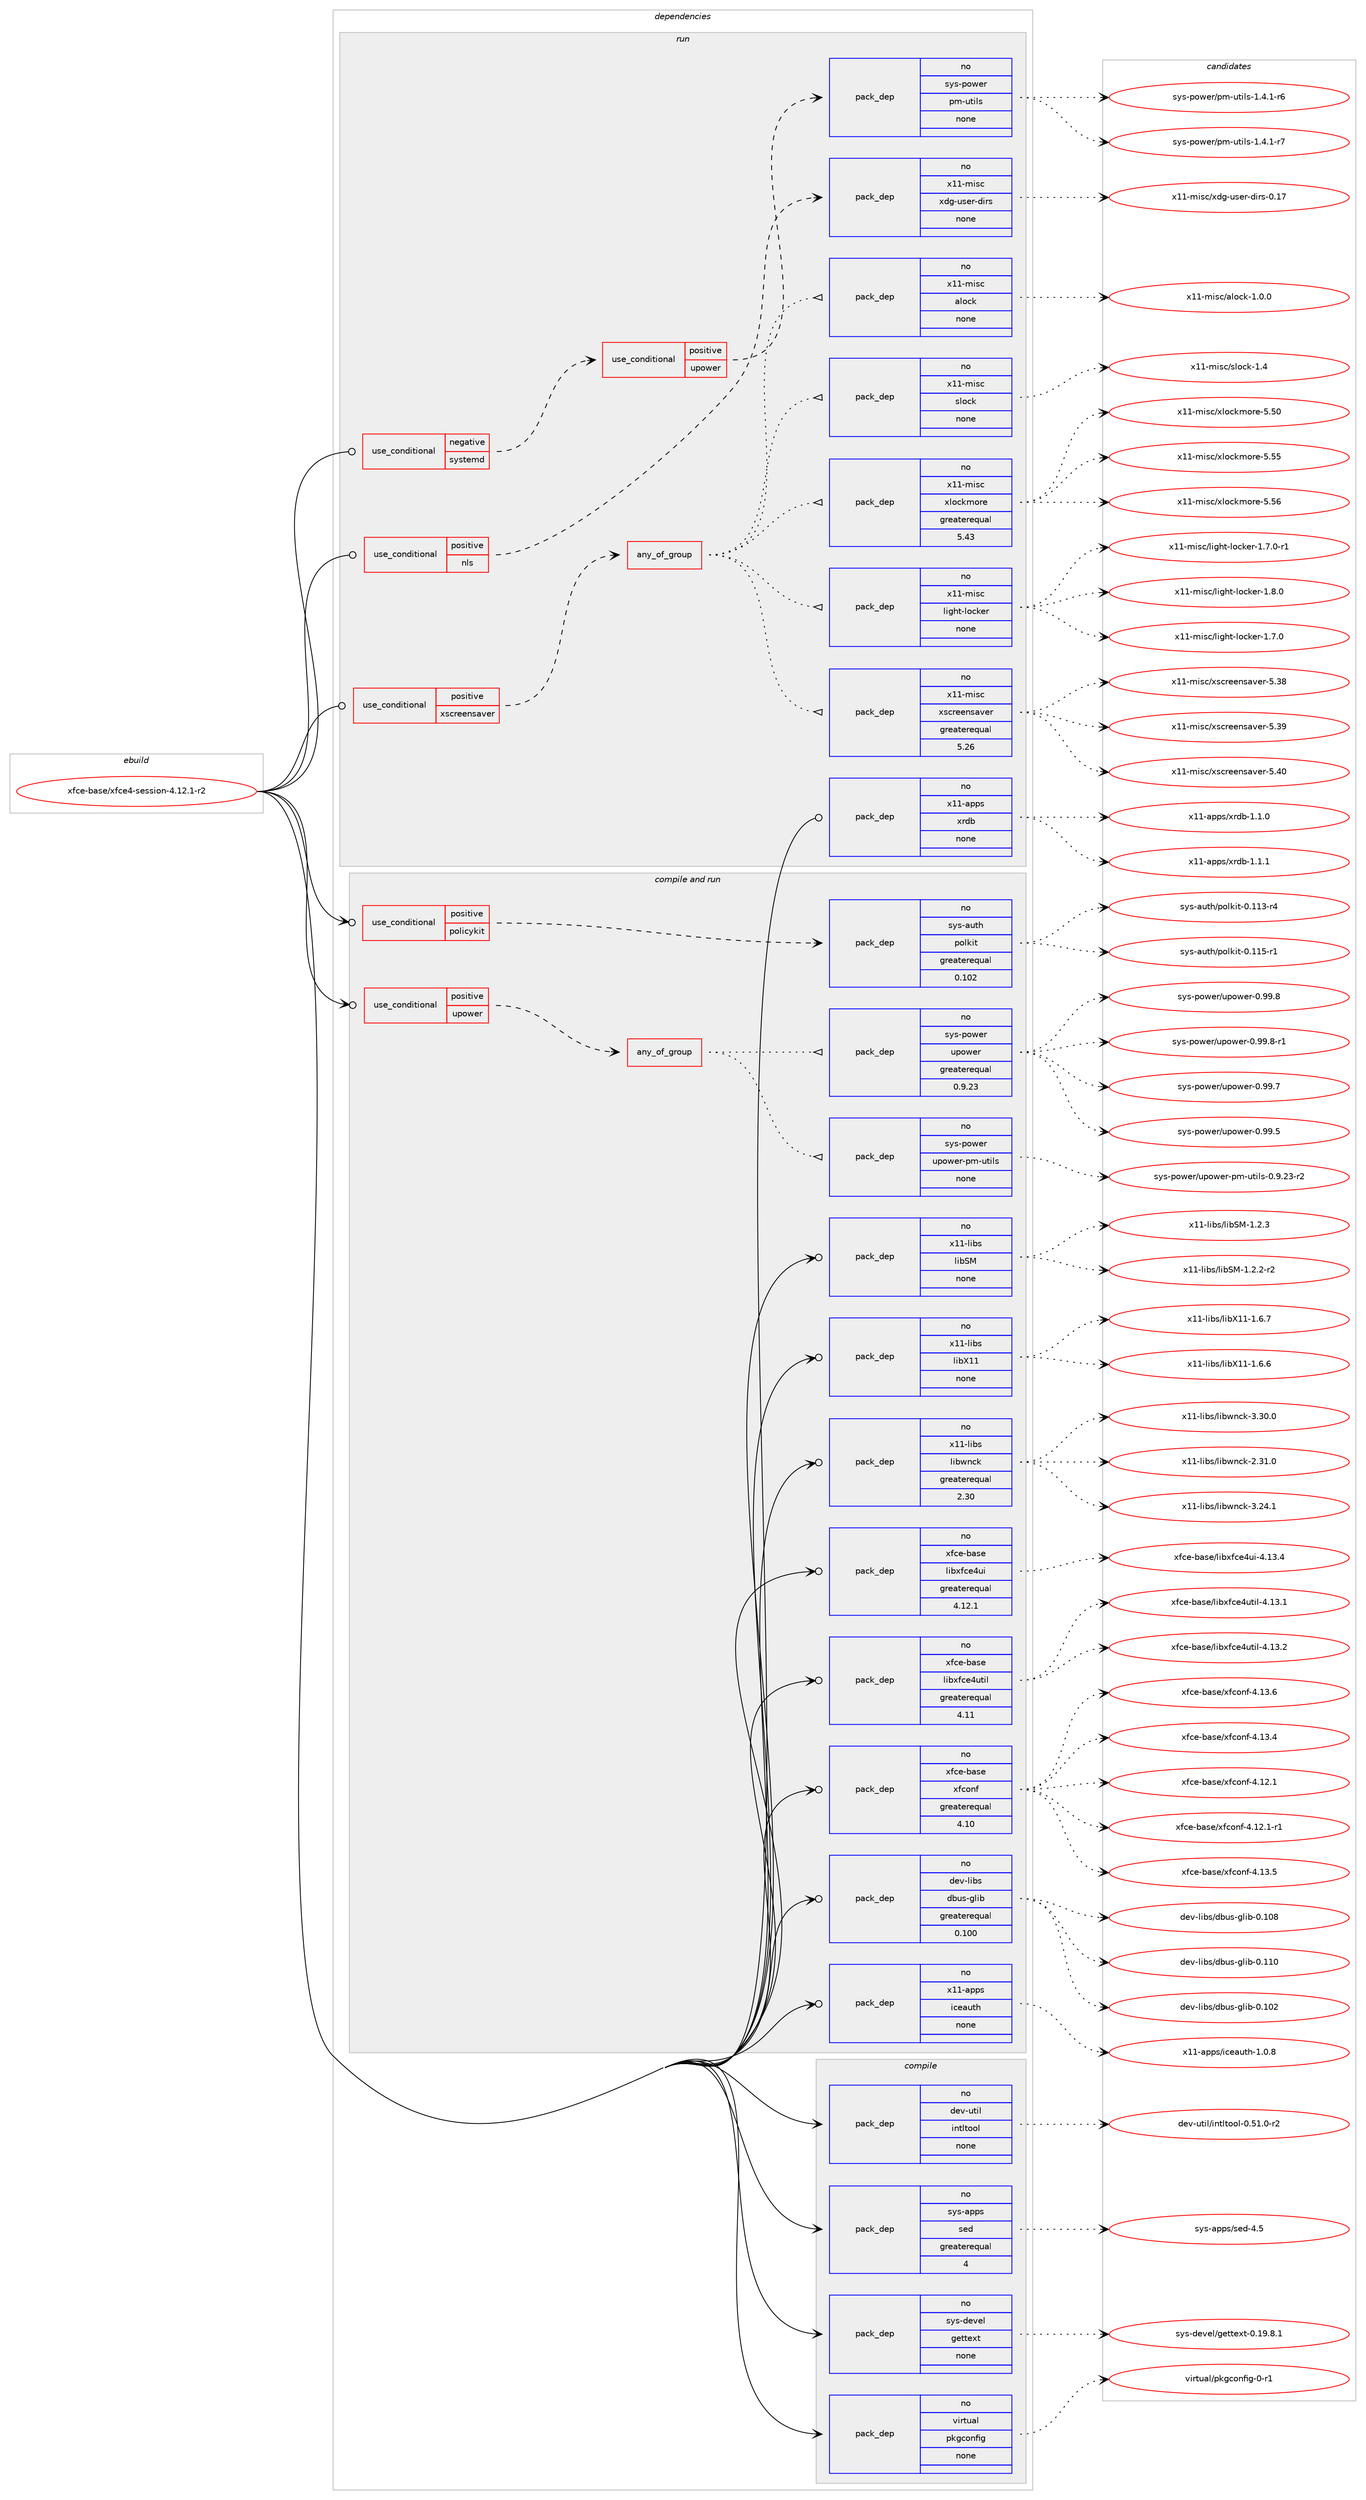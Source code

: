 digraph prolog {

# *************
# Graph options
# *************

newrank=true;
concentrate=true;
compound=true;
graph [rankdir=LR,fontname=Helvetica,fontsize=10,ranksep=1.5];#, ranksep=2.5, nodesep=0.2];
edge  [arrowhead=vee];
node  [fontname=Helvetica,fontsize=10];

# **********
# The ebuild
# **********

subgraph cluster_leftcol {
color=gray;
rank=same;
label=<<i>ebuild</i>>;
id [label="xfce-base/xfce4-session-4.12.1-r2", color=red, width=4, href="../xfce-base/xfce4-session-4.12.1-r2.svg"];
}

# ****************
# The dependencies
# ****************

subgraph cluster_midcol {
color=gray;
label=<<i>dependencies</i>>;
subgraph cluster_compile {
fillcolor="#eeeeee";
style=filled;
label=<<i>compile</i>>;
subgraph pack7738 {
dependency9715 [label=<<TABLE BORDER="0" CELLBORDER="1" CELLSPACING="0" CELLPADDING="4" WIDTH="220"><TR><TD ROWSPAN="6" CELLPADDING="30">pack_dep</TD></TR><TR><TD WIDTH="110">no</TD></TR><TR><TD>dev-util</TD></TR><TR><TD>intltool</TD></TR><TR><TD>none</TD></TR><TR><TD></TD></TR></TABLE>>, shape=none, color=blue];
}
id:e -> dependency9715:w [weight=20,style="solid",arrowhead="vee"];
subgraph pack7739 {
dependency9716 [label=<<TABLE BORDER="0" CELLBORDER="1" CELLSPACING="0" CELLPADDING="4" WIDTH="220"><TR><TD ROWSPAN="6" CELLPADDING="30">pack_dep</TD></TR><TR><TD WIDTH="110">no</TD></TR><TR><TD>sys-apps</TD></TR><TR><TD>sed</TD></TR><TR><TD>greaterequal</TD></TR><TR><TD>4</TD></TR></TABLE>>, shape=none, color=blue];
}
id:e -> dependency9716:w [weight=20,style="solid",arrowhead="vee"];
subgraph pack7740 {
dependency9717 [label=<<TABLE BORDER="0" CELLBORDER="1" CELLSPACING="0" CELLPADDING="4" WIDTH="220"><TR><TD ROWSPAN="6" CELLPADDING="30">pack_dep</TD></TR><TR><TD WIDTH="110">no</TD></TR><TR><TD>sys-devel</TD></TR><TR><TD>gettext</TD></TR><TR><TD>none</TD></TR><TR><TD></TD></TR></TABLE>>, shape=none, color=blue];
}
id:e -> dependency9717:w [weight=20,style="solid",arrowhead="vee"];
subgraph pack7741 {
dependency9718 [label=<<TABLE BORDER="0" CELLBORDER="1" CELLSPACING="0" CELLPADDING="4" WIDTH="220"><TR><TD ROWSPAN="6" CELLPADDING="30">pack_dep</TD></TR><TR><TD WIDTH="110">no</TD></TR><TR><TD>virtual</TD></TR><TR><TD>pkgconfig</TD></TR><TR><TD>none</TD></TR><TR><TD></TD></TR></TABLE>>, shape=none, color=blue];
}
id:e -> dependency9718:w [weight=20,style="solid",arrowhead="vee"];
}
subgraph cluster_compileandrun {
fillcolor="#eeeeee";
style=filled;
label=<<i>compile and run</i>>;
subgraph cond1742 {
dependency9719 [label=<<TABLE BORDER="0" CELLBORDER="1" CELLSPACING="0" CELLPADDING="4"><TR><TD ROWSPAN="3" CELLPADDING="10">use_conditional</TD></TR><TR><TD>positive</TD></TR><TR><TD>policykit</TD></TR></TABLE>>, shape=none, color=red];
subgraph pack7742 {
dependency9720 [label=<<TABLE BORDER="0" CELLBORDER="1" CELLSPACING="0" CELLPADDING="4" WIDTH="220"><TR><TD ROWSPAN="6" CELLPADDING="30">pack_dep</TD></TR><TR><TD WIDTH="110">no</TD></TR><TR><TD>sys-auth</TD></TR><TR><TD>polkit</TD></TR><TR><TD>greaterequal</TD></TR><TR><TD>0.102</TD></TR></TABLE>>, shape=none, color=blue];
}
dependency9719:e -> dependency9720:w [weight=20,style="dashed",arrowhead="vee"];
}
id:e -> dependency9719:w [weight=20,style="solid",arrowhead="odotvee"];
subgraph cond1743 {
dependency9721 [label=<<TABLE BORDER="0" CELLBORDER="1" CELLSPACING="0" CELLPADDING="4"><TR><TD ROWSPAN="3" CELLPADDING="10">use_conditional</TD></TR><TR><TD>positive</TD></TR><TR><TD>upower</TD></TR></TABLE>>, shape=none, color=red];
subgraph any225 {
dependency9722 [label=<<TABLE BORDER="0" CELLBORDER="1" CELLSPACING="0" CELLPADDING="4"><TR><TD CELLPADDING="10">any_of_group</TD></TR></TABLE>>, shape=none, color=red];subgraph pack7743 {
dependency9723 [label=<<TABLE BORDER="0" CELLBORDER="1" CELLSPACING="0" CELLPADDING="4" WIDTH="220"><TR><TD ROWSPAN="6" CELLPADDING="30">pack_dep</TD></TR><TR><TD WIDTH="110">no</TD></TR><TR><TD>sys-power</TD></TR><TR><TD>upower</TD></TR><TR><TD>greaterequal</TD></TR><TR><TD>0.9.23</TD></TR></TABLE>>, shape=none, color=blue];
}
dependency9722:e -> dependency9723:w [weight=20,style="dotted",arrowhead="oinv"];
subgraph pack7744 {
dependency9724 [label=<<TABLE BORDER="0" CELLBORDER="1" CELLSPACING="0" CELLPADDING="4" WIDTH="220"><TR><TD ROWSPAN="6" CELLPADDING="30">pack_dep</TD></TR><TR><TD WIDTH="110">no</TD></TR><TR><TD>sys-power</TD></TR><TR><TD>upower-pm-utils</TD></TR><TR><TD>none</TD></TR><TR><TD></TD></TR></TABLE>>, shape=none, color=blue];
}
dependency9722:e -> dependency9724:w [weight=20,style="dotted",arrowhead="oinv"];
}
dependency9721:e -> dependency9722:w [weight=20,style="dashed",arrowhead="vee"];
}
id:e -> dependency9721:w [weight=20,style="solid",arrowhead="odotvee"];
subgraph pack7745 {
dependency9725 [label=<<TABLE BORDER="0" CELLBORDER="1" CELLSPACING="0" CELLPADDING="4" WIDTH="220"><TR><TD ROWSPAN="6" CELLPADDING="30">pack_dep</TD></TR><TR><TD WIDTH="110">no</TD></TR><TR><TD>dev-libs</TD></TR><TR><TD>dbus-glib</TD></TR><TR><TD>greaterequal</TD></TR><TR><TD>0.100</TD></TR></TABLE>>, shape=none, color=blue];
}
id:e -> dependency9725:w [weight=20,style="solid",arrowhead="odotvee"];
subgraph pack7746 {
dependency9726 [label=<<TABLE BORDER="0" CELLBORDER="1" CELLSPACING="0" CELLPADDING="4" WIDTH="220"><TR><TD ROWSPAN="6" CELLPADDING="30">pack_dep</TD></TR><TR><TD WIDTH="110">no</TD></TR><TR><TD>x11-apps</TD></TR><TR><TD>iceauth</TD></TR><TR><TD>none</TD></TR><TR><TD></TD></TR></TABLE>>, shape=none, color=blue];
}
id:e -> dependency9726:w [weight=20,style="solid",arrowhead="odotvee"];
subgraph pack7747 {
dependency9727 [label=<<TABLE BORDER="0" CELLBORDER="1" CELLSPACING="0" CELLPADDING="4" WIDTH="220"><TR><TD ROWSPAN="6" CELLPADDING="30">pack_dep</TD></TR><TR><TD WIDTH="110">no</TD></TR><TR><TD>x11-libs</TD></TR><TR><TD>libSM</TD></TR><TR><TD>none</TD></TR><TR><TD></TD></TR></TABLE>>, shape=none, color=blue];
}
id:e -> dependency9727:w [weight=20,style="solid",arrowhead="odotvee"];
subgraph pack7748 {
dependency9728 [label=<<TABLE BORDER="0" CELLBORDER="1" CELLSPACING="0" CELLPADDING="4" WIDTH="220"><TR><TD ROWSPAN="6" CELLPADDING="30">pack_dep</TD></TR><TR><TD WIDTH="110">no</TD></TR><TR><TD>x11-libs</TD></TR><TR><TD>libX11</TD></TR><TR><TD>none</TD></TR><TR><TD></TD></TR></TABLE>>, shape=none, color=blue];
}
id:e -> dependency9728:w [weight=20,style="solid",arrowhead="odotvee"];
subgraph pack7749 {
dependency9729 [label=<<TABLE BORDER="0" CELLBORDER="1" CELLSPACING="0" CELLPADDING="4" WIDTH="220"><TR><TD ROWSPAN="6" CELLPADDING="30">pack_dep</TD></TR><TR><TD WIDTH="110">no</TD></TR><TR><TD>x11-libs</TD></TR><TR><TD>libwnck</TD></TR><TR><TD>greaterequal</TD></TR><TR><TD>2.30</TD></TR></TABLE>>, shape=none, color=blue];
}
id:e -> dependency9729:w [weight=20,style="solid",arrowhead="odotvee"];
subgraph pack7750 {
dependency9730 [label=<<TABLE BORDER="0" CELLBORDER="1" CELLSPACING="0" CELLPADDING="4" WIDTH="220"><TR><TD ROWSPAN="6" CELLPADDING="30">pack_dep</TD></TR><TR><TD WIDTH="110">no</TD></TR><TR><TD>xfce-base</TD></TR><TR><TD>libxfce4ui</TD></TR><TR><TD>greaterequal</TD></TR><TR><TD>4.12.1</TD></TR></TABLE>>, shape=none, color=blue];
}
id:e -> dependency9730:w [weight=20,style="solid",arrowhead="odotvee"];
subgraph pack7751 {
dependency9731 [label=<<TABLE BORDER="0" CELLBORDER="1" CELLSPACING="0" CELLPADDING="4" WIDTH="220"><TR><TD ROWSPAN="6" CELLPADDING="30">pack_dep</TD></TR><TR><TD WIDTH="110">no</TD></TR><TR><TD>xfce-base</TD></TR><TR><TD>libxfce4util</TD></TR><TR><TD>greaterequal</TD></TR><TR><TD>4.11</TD></TR></TABLE>>, shape=none, color=blue];
}
id:e -> dependency9731:w [weight=20,style="solid",arrowhead="odotvee"];
subgraph pack7752 {
dependency9732 [label=<<TABLE BORDER="0" CELLBORDER="1" CELLSPACING="0" CELLPADDING="4" WIDTH="220"><TR><TD ROWSPAN="6" CELLPADDING="30">pack_dep</TD></TR><TR><TD WIDTH="110">no</TD></TR><TR><TD>xfce-base</TD></TR><TR><TD>xfconf</TD></TR><TR><TD>greaterequal</TD></TR><TR><TD>4.10</TD></TR></TABLE>>, shape=none, color=blue];
}
id:e -> dependency9732:w [weight=20,style="solid",arrowhead="odotvee"];
}
subgraph cluster_run {
fillcolor="#eeeeee";
style=filled;
label=<<i>run</i>>;
subgraph cond1744 {
dependency9733 [label=<<TABLE BORDER="0" CELLBORDER="1" CELLSPACING="0" CELLPADDING="4"><TR><TD ROWSPAN="3" CELLPADDING="10">use_conditional</TD></TR><TR><TD>negative</TD></TR><TR><TD>systemd</TD></TR></TABLE>>, shape=none, color=red];
subgraph cond1745 {
dependency9734 [label=<<TABLE BORDER="0" CELLBORDER="1" CELLSPACING="0" CELLPADDING="4"><TR><TD ROWSPAN="3" CELLPADDING="10">use_conditional</TD></TR><TR><TD>positive</TD></TR><TR><TD>upower</TD></TR></TABLE>>, shape=none, color=red];
subgraph pack7753 {
dependency9735 [label=<<TABLE BORDER="0" CELLBORDER="1" CELLSPACING="0" CELLPADDING="4" WIDTH="220"><TR><TD ROWSPAN="6" CELLPADDING="30">pack_dep</TD></TR><TR><TD WIDTH="110">no</TD></TR><TR><TD>sys-power</TD></TR><TR><TD>pm-utils</TD></TR><TR><TD>none</TD></TR><TR><TD></TD></TR></TABLE>>, shape=none, color=blue];
}
dependency9734:e -> dependency9735:w [weight=20,style="dashed",arrowhead="vee"];
}
dependency9733:e -> dependency9734:w [weight=20,style="dashed",arrowhead="vee"];
}
id:e -> dependency9733:w [weight=20,style="solid",arrowhead="odot"];
subgraph cond1746 {
dependency9736 [label=<<TABLE BORDER="0" CELLBORDER="1" CELLSPACING="0" CELLPADDING="4"><TR><TD ROWSPAN="3" CELLPADDING="10">use_conditional</TD></TR><TR><TD>positive</TD></TR><TR><TD>nls</TD></TR></TABLE>>, shape=none, color=red];
subgraph pack7754 {
dependency9737 [label=<<TABLE BORDER="0" CELLBORDER="1" CELLSPACING="0" CELLPADDING="4" WIDTH="220"><TR><TD ROWSPAN="6" CELLPADDING="30">pack_dep</TD></TR><TR><TD WIDTH="110">no</TD></TR><TR><TD>x11-misc</TD></TR><TR><TD>xdg-user-dirs</TD></TR><TR><TD>none</TD></TR><TR><TD></TD></TR></TABLE>>, shape=none, color=blue];
}
dependency9736:e -> dependency9737:w [weight=20,style="dashed",arrowhead="vee"];
}
id:e -> dependency9736:w [weight=20,style="solid",arrowhead="odot"];
subgraph cond1747 {
dependency9738 [label=<<TABLE BORDER="0" CELLBORDER="1" CELLSPACING="0" CELLPADDING="4"><TR><TD ROWSPAN="3" CELLPADDING="10">use_conditional</TD></TR><TR><TD>positive</TD></TR><TR><TD>xscreensaver</TD></TR></TABLE>>, shape=none, color=red];
subgraph any226 {
dependency9739 [label=<<TABLE BORDER="0" CELLBORDER="1" CELLSPACING="0" CELLPADDING="4"><TR><TD CELLPADDING="10">any_of_group</TD></TR></TABLE>>, shape=none, color=red];subgraph pack7755 {
dependency9740 [label=<<TABLE BORDER="0" CELLBORDER="1" CELLSPACING="0" CELLPADDING="4" WIDTH="220"><TR><TD ROWSPAN="6" CELLPADDING="30">pack_dep</TD></TR><TR><TD WIDTH="110">no</TD></TR><TR><TD>x11-misc</TD></TR><TR><TD>xscreensaver</TD></TR><TR><TD>greaterequal</TD></TR><TR><TD>5.26</TD></TR></TABLE>>, shape=none, color=blue];
}
dependency9739:e -> dependency9740:w [weight=20,style="dotted",arrowhead="oinv"];
subgraph pack7756 {
dependency9741 [label=<<TABLE BORDER="0" CELLBORDER="1" CELLSPACING="0" CELLPADDING="4" WIDTH="220"><TR><TD ROWSPAN="6" CELLPADDING="30">pack_dep</TD></TR><TR><TD WIDTH="110">no</TD></TR><TR><TD>x11-misc</TD></TR><TR><TD>light-locker</TD></TR><TR><TD>none</TD></TR><TR><TD></TD></TR></TABLE>>, shape=none, color=blue];
}
dependency9739:e -> dependency9741:w [weight=20,style="dotted",arrowhead="oinv"];
subgraph pack7757 {
dependency9742 [label=<<TABLE BORDER="0" CELLBORDER="1" CELLSPACING="0" CELLPADDING="4" WIDTH="220"><TR><TD ROWSPAN="6" CELLPADDING="30">pack_dep</TD></TR><TR><TD WIDTH="110">no</TD></TR><TR><TD>x11-misc</TD></TR><TR><TD>xlockmore</TD></TR><TR><TD>greaterequal</TD></TR><TR><TD>5.43</TD></TR></TABLE>>, shape=none, color=blue];
}
dependency9739:e -> dependency9742:w [weight=20,style="dotted",arrowhead="oinv"];
subgraph pack7758 {
dependency9743 [label=<<TABLE BORDER="0" CELLBORDER="1" CELLSPACING="0" CELLPADDING="4" WIDTH="220"><TR><TD ROWSPAN="6" CELLPADDING="30">pack_dep</TD></TR><TR><TD WIDTH="110">no</TD></TR><TR><TD>x11-misc</TD></TR><TR><TD>slock</TD></TR><TR><TD>none</TD></TR><TR><TD></TD></TR></TABLE>>, shape=none, color=blue];
}
dependency9739:e -> dependency9743:w [weight=20,style="dotted",arrowhead="oinv"];
subgraph pack7759 {
dependency9744 [label=<<TABLE BORDER="0" CELLBORDER="1" CELLSPACING="0" CELLPADDING="4" WIDTH="220"><TR><TD ROWSPAN="6" CELLPADDING="30">pack_dep</TD></TR><TR><TD WIDTH="110">no</TD></TR><TR><TD>x11-misc</TD></TR><TR><TD>alock</TD></TR><TR><TD>none</TD></TR><TR><TD></TD></TR></TABLE>>, shape=none, color=blue];
}
dependency9739:e -> dependency9744:w [weight=20,style="dotted",arrowhead="oinv"];
}
dependency9738:e -> dependency9739:w [weight=20,style="dashed",arrowhead="vee"];
}
id:e -> dependency9738:w [weight=20,style="solid",arrowhead="odot"];
subgraph pack7760 {
dependency9745 [label=<<TABLE BORDER="0" CELLBORDER="1" CELLSPACING="0" CELLPADDING="4" WIDTH="220"><TR><TD ROWSPAN="6" CELLPADDING="30">pack_dep</TD></TR><TR><TD WIDTH="110">no</TD></TR><TR><TD>x11-apps</TD></TR><TR><TD>xrdb</TD></TR><TR><TD>none</TD></TR><TR><TD></TD></TR></TABLE>>, shape=none, color=blue];
}
id:e -> dependency9745:w [weight=20,style="solid",arrowhead="odot"];
}
}

# **************
# The candidates
# **************

subgraph cluster_choices {
rank=same;
color=gray;
label=<<i>candidates</i>>;

subgraph choice7738 {
color=black;
nodesep=1;
choice1001011184511711610510847105110116108116111111108454846534946484511450 [label="dev-util/intltool-0.51.0-r2", color=red, width=4,href="../dev-util/intltool-0.51.0-r2.svg"];
dependency9715:e -> choice1001011184511711610510847105110116108116111111108454846534946484511450:w [style=dotted,weight="100"];
}
subgraph choice7739 {
color=black;
nodesep=1;
choice11512111545971121121154711510110045524653 [label="sys-apps/sed-4.5", color=red, width=4,href="../sys-apps/sed-4.5.svg"];
dependency9716:e -> choice11512111545971121121154711510110045524653:w [style=dotted,weight="100"];
}
subgraph choice7740 {
color=black;
nodesep=1;
choice1151211154510010111810110847103101116116101120116454846495746564649 [label="sys-devel/gettext-0.19.8.1", color=red, width=4,href="../sys-devel/gettext-0.19.8.1.svg"];
dependency9717:e -> choice1151211154510010111810110847103101116116101120116454846495746564649:w [style=dotted,weight="100"];
}
subgraph choice7741 {
color=black;
nodesep=1;
choice11810511411611797108471121071039911111010210510345484511449 [label="virtual/pkgconfig-0-r1", color=red, width=4,href="../virtual/pkgconfig-0-r1.svg"];
dependency9718:e -> choice11810511411611797108471121071039911111010210510345484511449:w [style=dotted,weight="100"];
}
subgraph choice7742 {
color=black;
nodesep=1;
choice1151211154597117116104471121111081071051164548464949514511452 [label="sys-auth/polkit-0.113-r4", color=red, width=4,href="../sys-auth/polkit-0.113-r4.svg"];
choice1151211154597117116104471121111081071051164548464949534511449 [label="sys-auth/polkit-0.115-r1", color=red, width=4,href="../sys-auth/polkit-0.115-r1.svg"];
dependency9720:e -> choice1151211154597117116104471121111081071051164548464949514511452:w [style=dotted,weight="100"];
dependency9720:e -> choice1151211154597117116104471121111081071051164548464949534511449:w [style=dotted,weight="100"];
}
subgraph choice7743 {
color=black;
nodesep=1;
choice115121115451121111191011144711711211111910111445484657574655 [label="sys-power/upower-0.99.7", color=red, width=4,href="../sys-power/upower-0.99.7.svg"];
choice115121115451121111191011144711711211111910111445484657574653 [label="sys-power/upower-0.99.5", color=red, width=4,href="../sys-power/upower-0.99.5.svg"];
choice115121115451121111191011144711711211111910111445484657574656 [label="sys-power/upower-0.99.8", color=red, width=4,href="../sys-power/upower-0.99.8.svg"];
choice1151211154511211111910111447117112111119101114454846575746564511449 [label="sys-power/upower-0.99.8-r1", color=red, width=4,href="../sys-power/upower-0.99.8-r1.svg"];
dependency9723:e -> choice115121115451121111191011144711711211111910111445484657574655:w [style=dotted,weight="100"];
dependency9723:e -> choice115121115451121111191011144711711211111910111445484657574653:w [style=dotted,weight="100"];
dependency9723:e -> choice115121115451121111191011144711711211111910111445484657574656:w [style=dotted,weight="100"];
dependency9723:e -> choice1151211154511211111910111447117112111119101114454846575746564511449:w [style=dotted,weight="100"];
}
subgraph choice7744 {
color=black;
nodesep=1;
choice11512111545112111119101114471171121111191011144511210945117116105108115454846574650514511450 [label="sys-power/upower-pm-utils-0.9.23-r2", color=red, width=4,href="../sys-power/upower-pm-utils-0.9.23-r2.svg"];
dependency9724:e -> choice11512111545112111119101114471171121111191011144511210945117116105108115454846574650514511450:w [style=dotted,weight="100"];
}
subgraph choice7745 {
color=black;
nodesep=1;
choice100101118451081059811547100981171154510310810598454846494850 [label="dev-libs/dbus-glib-0.102", color=red, width=4,href="../dev-libs/dbus-glib-0.102.svg"];
choice100101118451081059811547100981171154510310810598454846494856 [label="dev-libs/dbus-glib-0.108", color=red, width=4,href="../dev-libs/dbus-glib-0.108.svg"];
choice100101118451081059811547100981171154510310810598454846494948 [label="dev-libs/dbus-glib-0.110", color=red, width=4,href="../dev-libs/dbus-glib-0.110.svg"];
dependency9725:e -> choice100101118451081059811547100981171154510310810598454846494850:w [style=dotted,weight="100"];
dependency9725:e -> choice100101118451081059811547100981171154510310810598454846494856:w [style=dotted,weight="100"];
dependency9725:e -> choice100101118451081059811547100981171154510310810598454846494948:w [style=dotted,weight="100"];
}
subgraph choice7746 {
color=black;
nodesep=1;
choice12049494597112112115471059910197117116104454946484656 [label="x11-apps/iceauth-1.0.8", color=red, width=4,href="../x11-apps/iceauth-1.0.8.svg"];
dependency9726:e -> choice12049494597112112115471059910197117116104454946484656:w [style=dotted,weight="100"];
}
subgraph choice7747 {
color=black;
nodesep=1;
choice12049494510810598115471081059883774549465046504511450 [label="x11-libs/libSM-1.2.2-r2", color=red, width=4,href="../x11-libs/libSM-1.2.2-r2.svg"];
choice1204949451081059811547108105988377454946504651 [label="x11-libs/libSM-1.2.3", color=red, width=4,href="../x11-libs/libSM-1.2.3.svg"];
dependency9727:e -> choice12049494510810598115471081059883774549465046504511450:w [style=dotted,weight="100"];
dependency9727:e -> choice1204949451081059811547108105988377454946504651:w [style=dotted,weight="100"];
}
subgraph choice7748 {
color=black;
nodesep=1;
choice120494945108105981154710810598884949454946544654 [label="x11-libs/libX11-1.6.6", color=red, width=4,href="../x11-libs/libX11-1.6.6.svg"];
choice120494945108105981154710810598884949454946544655 [label="x11-libs/libX11-1.6.7", color=red, width=4,href="../x11-libs/libX11-1.6.7.svg"];
dependency9728:e -> choice120494945108105981154710810598884949454946544654:w [style=dotted,weight="100"];
dependency9728:e -> choice120494945108105981154710810598884949454946544655:w [style=dotted,weight="100"];
}
subgraph choice7749 {
color=black;
nodesep=1;
choice1204949451081059811547108105981191109910745504651494648 [label="x11-libs/libwnck-2.31.0", color=red, width=4,href="../x11-libs/libwnck-2.31.0.svg"];
choice1204949451081059811547108105981191109910745514650524649 [label="x11-libs/libwnck-3.24.1", color=red, width=4,href="../x11-libs/libwnck-3.24.1.svg"];
choice1204949451081059811547108105981191109910745514651484648 [label="x11-libs/libwnck-3.30.0", color=red, width=4,href="../x11-libs/libwnck-3.30.0.svg"];
dependency9729:e -> choice1204949451081059811547108105981191109910745504651494648:w [style=dotted,weight="100"];
dependency9729:e -> choice1204949451081059811547108105981191109910745514650524649:w [style=dotted,weight="100"];
dependency9729:e -> choice1204949451081059811547108105981191109910745514651484648:w [style=dotted,weight="100"];
}
subgraph choice7750 {
color=black;
nodesep=1;
choice120102991014598971151014710810598120102991015211710545524649514652 [label="xfce-base/libxfce4ui-4.13.4", color=red, width=4,href="../xfce-base/libxfce4ui-4.13.4.svg"];
dependency9730:e -> choice120102991014598971151014710810598120102991015211710545524649514652:w [style=dotted,weight="100"];
}
subgraph choice7751 {
color=black;
nodesep=1;
choice120102991014598971151014710810598120102991015211711610510845524649514649 [label="xfce-base/libxfce4util-4.13.1", color=red, width=4,href="../xfce-base/libxfce4util-4.13.1.svg"];
choice120102991014598971151014710810598120102991015211711610510845524649514650 [label="xfce-base/libxfce4util-4.13.2", color=red, width=4,href="../xfce-base/libxfce4util-4.13.2.svg"];
dependency9731:e -> choice120102991014598971151014710810598120102991015211711610510845524649514649:w [style=dotted,weight="100"];
dependency9731:e -> choice120102991014598971151014710810598120102991015211711610510845524649514650:w [style=dotted,weight="100"];
}
subgraph choice7752 {
color=black;
nodesep=1;
choice12010299101459897115101471201029911111010245524649514652 [label="xfce-base/xfconf-4.13.4", color=red, width=4,href="../xfce-base/xfconf-4.13.4.svg"];
choice12010299101459897115101471201029911111010245524649504649 [label="xfce-base/xfconf-4.12.1", color=red, width=4,href="../xfce-base/xfconf-4.12.1.svg"];
choice120102991014598971151014712010299111110102455246495046494511449 [label="xfce-base/xfconf-4.12.1-r1", color=red, width=4,href="../xfce-base/xfconf-4.12.1-r1.svg"];
choice12010299101459897115101471201029911111010245524649514653 [label="xfce-base/xfconf-4.13.5", color=red, width=4,href="../xfce-base/xfconf-4.13.5.svg"];
choice12010299101459897115101471201029911111010245524649514654 [label="xfce-base/xfconf-4.13.6", color=red, width=4,href="../xfce-base/xfconf-4.13.6.svg"];
dependency9732:e -> choice12010299101459897115101471201029911111010245524649514652:w [style=dotted,weight="100"];
dependency9732:e -> choice12010299101459897115101471201029911111010245524649504649:w [style=dotted,weight="100"];
dependency9732:e -> choice120102991014598971151014712010299111110102455246495046494511449:w [style=dotted,weight="100"];
dependency9732:e -> choice12010299101459897115101471201029911111010245524649514653:w [style=dotted,weight="100"];
dependency9732:e -> choice12010299101459897115101471201029911111010245524649514654:w [style=dotted,weight="100"];
}
subgraph choice7753 {
color=black;
nodesep=1;
choice1151211154511211111910111447112109451171161051081154549465246494511454 [label="sys-power/pm-utils-1.4.1-r6", color=red, width=4,href="../sys-power/pm-utils-1.4.1-r6.svg"];
choice1151211154511211111910111447112109451171161051081154549465246494511455 [label="sys-power/pm-utils-1.4.1-r7", color=red, width=4,href="../sys-power/pm-utils-1.4.1-r7.svg"];
dependency9735:e -> choice1151211154511211111910111447112109451171161051081154549465246494511454:w [style=dotted,weight="100"];
dependency9735:e -> choice1151211154511211111910111447112109451171161051081154549465246494511455:w [style=dotted,weight="100"];
}
subgraph choice7754 {
color=black;
nodesep=1;
choice120494945109105115994712010010345117115101114451001051141154548464955 [label="x11-misc/xdg-user-dirs-0.17", color=red, width=4,href="../x11-misc/xdg-user-dirs-0.17.svg"];
dependency9737:e -> choice120494945109105115994712010010345117115101114451001051141154548464955:w [style=dotted,weight="100"];
}
subgraph choice7755 {
color=black;
nodesep=1;
choice120494945109105115994712011599114101101110115971181011144553465156 [label="x11-misc/xscreensaver-5.38", color=red, width=4,href="../x11-misc/xscreensaver-5.38.svg"];
choice120494945109105115994712011599114101101110115971181011144553465157 [label="x11-misc/xscreensaver-5.39", color=red, width=4,href="../x11-misc/xscreensaver-5.39.svg"];
choice120494945109105115994712011599114101101110115971181011144553465248 [label="x11-misc/xscreensaver-5.40", color=red, width=4,href="../x11-misc/xscreensaver-5.40.svg"];
dependency9740:e -> choice120494945109105115994712011599114101101110115971181011144553465156:w [style=dotted,weight="100"];
dependency9740:e -> choice120494945109105115994712011599114101101110115971181011144553465157:w [style=dotted,weight="100"];
dependency9740:e -> choice120494945109105115994712011599114101101110115971181011144553465248:w [style=dotted,weight="100"];
}
subgraph choice7756 {
color=black;
nodesep=1;
choice12049494510910511599471081051031041164510811199107101114454946554648 [label="x11-misc/light-locker-1.7.0", color=red, width=4,href="../x11-misc/light-locker-1.7.0.svg"];
choice120494945109105115994710810510310411645108111991071011144549465546484511449 [label="x11-misc/light-locker-1.7.0-r1", color=red, width=4,href="../x11-misc/light-locker-1.7.0-r1.svg"];
choice12049494510910511599471081051031041164510811199107101114454946564648 [label="x11-misc/light-locker-1.8.0", color=red, width=4,href="../x11-misc/light-locker-1.8.0.svg"];
dependency9741:e -> choice12049494510910511599471081051031041164510811199107101114454946554648:w [style=dotted,weight="100"];
dependency9741:e -> choice120494945109105115994710810510310411645108111991071011144549465546484511449:w [style=dotted,weight="100"];
dependency9741:e -> choice12049494510910511599471081051031041164510811199107101114454946564648:w [style=dotted,weight="100"];
}
subgraph choice7757 {
color=black;
nodesep=1;
choice1204949451091051159947120108111991071091111141014553465348 [label="x11-misc/xlockmore-5.50", color=red, width=4,href="../x11-misc/xlockmore-5.50.svg"];
choice1204949451091051159947120108111991071091111141014553465353 [label="x11-misc/xlockmore-5.55", color=red, width=4,href="../x11-misc/xlockmore-5.55.svg"];
choice1204949451091051159947120108111991071091111141014553465354 [label="x11-misc/xlockmore-5.56", color=red, width=4,href="../x11-misc/xlockmore-5.56.svg"];
dependency9742:e -> choice1204949451091051159947120108111991071091111141014553465348:w [style=dotted,weight="100"];
dependency9742:e -> choice1204949451091051159947120108111991071091111141014553465353:w [style=dotted,weight="100"];
dependency9742:e -> choice1204949451091051159947120108111991071091111141014553465354:w [style=dotted,weight="100"];
}
subgraph choice7758 {
color=black;
nodesep=1;
choice12049494510910511599471151081119910745494652 [label="x11-misc/slock-1.4", color=red, width=4,href="../x11-misc/slock-1.4.svg"];
dependency9743:e -> choice12049494510910511599471151081119910745494652:w [style=dotted,weight="100"];
}
subgraph choice7759 {
color=black;
nodesep=1;
choice12049494510910511599479710811199107454946484648 [label="x11-misc/alock-1.0.0", color=red, width=4,href="../x11-misc/alock-1.0.0.svg"];
dependency9744:e -> choice12049494510910511599479710811199107454946484648:w [style=dotted,weight="100"];
}
subgraph choice7760 {
color=black;
nodesep=1;
choice120494945971121121154712011410098454946494648 [label="x11-apps/xrdb-1.1.0", color=red, width=4,href="../x11-apps/xrdb-1.1.0.svg"];
choice120494945971121121154712011410098454946494649 [label="x11-apps/xrdb-1.1.1", color=red, width=4,href="../x11-apps/xrdb-1.1.1.svg"];
dependency9745:e -> choice120494945971121121154712011410098454946494648:w [style=dotted,weight="100"];
dependency9745:e -> choice120494945971121121154712011410098454946494649:w [style=dotted,weight="100"];
}
}

}
